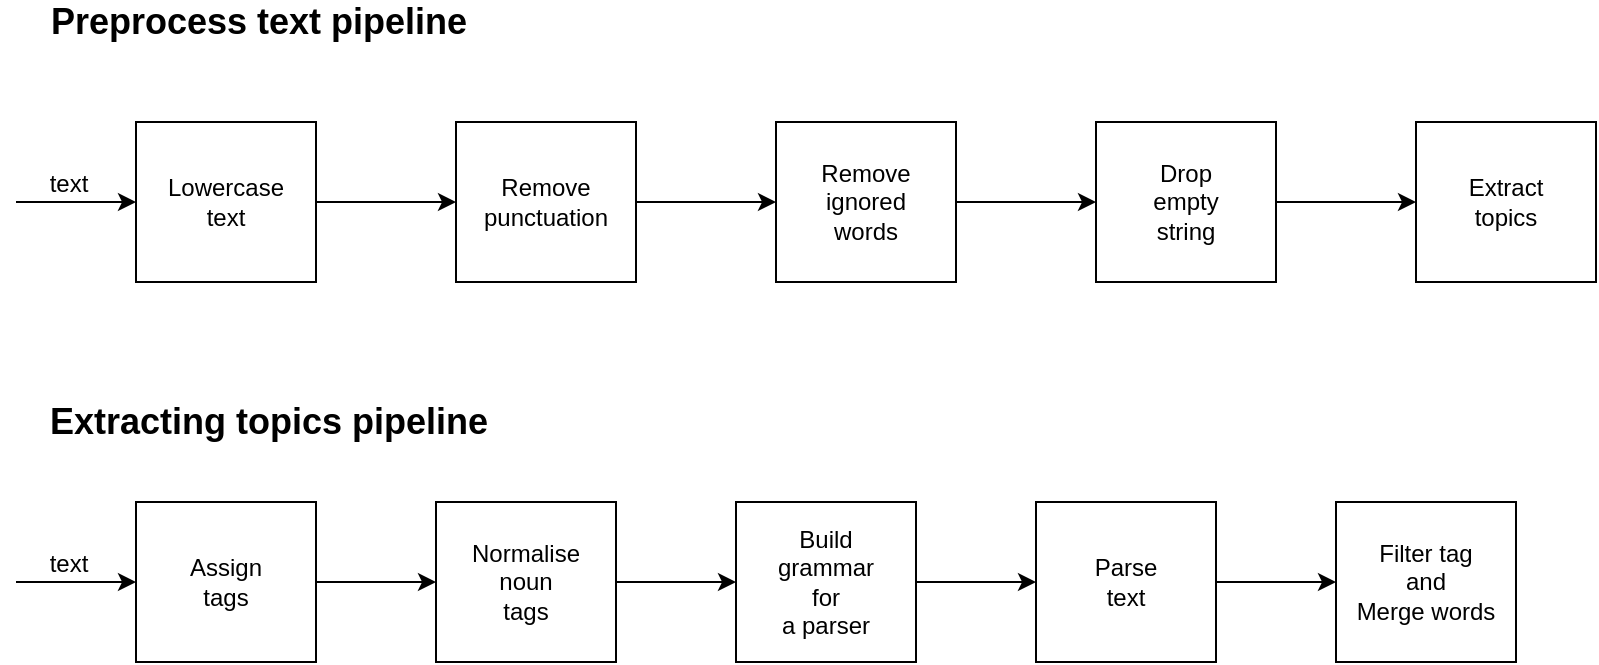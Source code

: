 <mxfile version="13.3.0" type="device"><diagram id="BHaLlyVFZT3V_qTY4w28" name="Page-1"><mxGraphModel dx="643" dy="773" grid="1" gridSize="10" guides="1" tooltips="1" connect="1" arrows="1" fold="1" page="1" pageScale="1" pageWidth="850" pageHeight="1100" math="0" shadow="0"><root><mxCell id="0"/><mxCell id="1" parent="0"/><mxCell id="aHCFtSkAUwtNv1EN215M-12" style="edgeStyle=orthogonalEdgeStyle;rounded=0;orthogonalLoop=1;jettySize=auto;html=1;exitX=1;exitY=0.5;exitDx=0;exitDy=0;entryX=0;entryY=0.5;entryDx=0;entryDy=0;" edge="1" parent="1" source="aHCFtSkAUwtNv1EN215M-7" target="aHCFtSkAUwtNv1EN215M-9"><mxGeometry relative="1" as="geometry"/></mxCell><mxCell id="aHCFtSkAUwtNv1EN215M-7" value="Lowercase&lt;br&gt;text" style="rounded=0;whiteSpace=wrap;html=1;" vertex="1" parent="1"><mxGeometry x="90" y="120" width="90" height="80" as="geometry"/></mxCell><mxCell id="aHCFtSkAUwtNv1EN215M-8" value="" style="endArrow=classic;html=1;entryX=0;entryY=0.5;entryDx=0;entryDy=0;" edge="1" parent="1" target="aHCFtSkAUwtNv1EN215M-7"><mxGeometry width="50" height="50" relative="1" as="geometry"><mxPoint x="30" y="160" as="sourcePoint"/><mxPoint x="330" y="370" as="targetPoint"/></mxGeometry></mxCell><mxCell id="aHCFtSkAUwtNv1EN215M-14" style="edgeStyle=orthogonalEdgeStyle;rounded=0;orthogonalLoop=1;jettySize=auto;html=1;exitX=1;exitY=0.5;exitDx=0;exitDy=0;" edge="1" parent="1" source="aHCFtSkAUwtNv1EN215M-9" target="aHCFtSkAUwtNv1EN215M-13"><mxGeometry relative="1" as="geometry"/></mxCell><mxCell id="aHCFtSkAUwtNv1EN215M-9" value="Remove&lt;br&gt;punctuation" style="rounded=0;whiteSpace=wrap;html=1;" vertex="1" parent="1"><mxGeometry x="250" y="120" width="90" height="80" as="geometry"/></mxCell><mxCell id="aHCFtSkAUwtNv1EN215M-16" style="edgeStyle=orthogonalEdgeStyle;rounded=0;orthogonalLoop=1;jettySize=auto;html=1;exitX=1;exitY=0.5;exitDx=0;exitDy=0;" edge="1" parent="1" source="aHCFtSkAUwtNv1EN215M-13" target="aHCFtSkAUwtNv1EN215M-15"><mxGeometry relative="1" as="geometry"/></mxCell><mxCell id="aHCFtSkAUwtNv1EN215M-13" value="Remove&lt;br&gt;ignored&lt;br&gt;words" style="rounded=0;whiteSpace=wrap;html=1;" vertex="1" parent="1"><mxGeometry x="410" y="120" width="90" height="80" as="geometry"/></mxCell><mxCell id="aHCFtSkAUwtNv1EN215M-19" style="edgeStyle=orthogonalEdgeStyle;rounded=0;orthogonalLoop=1;jettySize=auto;html=1;exitX=1;exitY=0.5;exitDx=0;exitDy=0;entryX=0;entryY=0.5;entryDx=0;entryDy=0;" edge="1" parent="1" source="aHCFtSkAUwtNv1EN215M-15" target="aHCFtSkAUwtNv1EN215M-18"><mxGeometry relative="1" as="geometry"/></mxCell><mxCell id="aHCFtSkAUwtNv1EN215M-15" value="Drop&lt;br&gt;empty&lt;br&gt;string" style="rounded=0;whiteSpace=wrap;html=1;" vertex="1" parent="1"><mxGeometry x="570" y="120" width="90" height="80" as="geometry"/></mxCell><mxCell id="aHCFtSkAUwtNv1EN215M-17" value="text" style="text;html=1;align=center;verticalAlign=middle;resizable=0;points=[];autosize=1;" vertex="1" parent="1"><mxGeometry x="41" y="141" width="30" height="20" as="geometry"/></mxCell><mxCell id="aHCFtSkAUwtNv1EN215M-18" value="Extract&lt;br&gt;topics" style="rounded=0;whiteSpace=wrap;html=1;" vertex="1" parent="1"><mxGeometry x="730" y="120" width="90" height="80" as="geometry"/></mxCell><mxCell id="aHCFtSkAUwtNv1EN215M-21" value="&lt;b&gt;&lt;font style=&quot;font-size: 18px&quot;&gt;Preprocess text pipeline&lt;/font&gt;&lt;/b&gt;" style="text;html=1;align=center;verticalAlign=middle;resizable=0;points=[];autosize=1;" vertex="1" parent="1"><mxGeometry x="41" y="60" width="220" height="20" as="geometry"/></mxCell><mxCell id="aHCFtSkAUwtNv1EN215M-22" value="&lt;span style=&quot;font-size: 18px&quot;&gt;&lt;b&gt;Extracting topics pipeline&lt;/b&gt;&lt;/span&gt;" style="text;html=1;align=center;verticalAlign=middle;resizable=0;points=[];autosize=1;" vertex="1" parent="1"><mxGeometry x="41" y="260" width="230" height="20" as="geometry"/></mxCell><mxCell id="aHCFtSkAUwtNv1EN215M-28" style="edgeStyle=orthogonalEdgeStyle;rounded=0;orthogonalLoop=1;jettySize=auto;html=1;exitX=1;exitY=0.5;exitDx=0;exitDy=0;entryX=0;entryY=0.5;entryDx=0;entryDy=0;" edge="1" parent="1" source="aHCFtSkAUwtNv1EN215M-23" target="aHCFtSkAUwtNv1EN215M-27"><mxGeometry relative="1" as="geometry"/></mxCell><mxCell id="aHCFtSkAUwtNv1EN215M-23" value="Assign&lt;br&gt;tags" style="rounded=0;whiteSpace=wrap;html=1;" vertex="1" parent="1"><mxGeometry x="90" y="310" width="90" height="80" as="geometry"/></mxCell><mxCell id="aHCFtSkAUwtNv1EN215M-24" value="" style="endArrow=classic;html=1;entryX=0;entryY=0.5;entryDx=0;entryDy=0;" edge="1" parent="1" target="aHCFtSkAUwtNv1EN215M-23"><mxGeometry width="50" height="50" relative="1" as="geometry"><mxPoint x="30" y="350" as="sourcePoint"/><mxPoint x="260" y="300" as="targetPoint"/></mxGeometry></mxCell><mxCell id="aHCFtSkAUwtNv1EN215M-25" value="text" style="text;html=1;align=center;verticalAlign=middle;resizable=0;points=[];autosize=1;" vertex="1" parent="1"><mxGeometry x="41" y="331" width="30" height="20" as="geometry"/></mxCell><mxCell id="aHCFtSkAUwtNv1EN215M-30" style="edgeStyle=orthogonalEdgeStyle;rounded=0;orthogonalLoop=1;jettySize=auto;html=1;exitX=1;exitY=0.5;exitDx=0;exitDy=0;entryX=0;entryY=0.5;entryDx=0;entryDy=0;" edge="1" parent="1" source="aHCFtSkAUwtNv1EN215M-27" target="aHCFtSkAUwtNv1EN215M-29"><mxGeometry relative="1" as="geometry"/></mxCell><mxCell id="aHCFtSkAUwtNv1EN215M-27" value="Normalise&lt;br&gt;noun&lt;br&gt;tags" style="rounded=0;whiteSpace=wrap;html=1;" vertex="1" parent="1"><mxGeometry x="240" y="310" width="90" height="80" as="geometry"/></mxCell><mxCell id="aHCFtSkAUwtNv1EN215M-32" style="edgeStyle=orthogonalEdgeStyle;rounded=0;orthogonalLoop=1;jettySize=auto;html=1;exitX=1;exitY=0.5;exitDx=0;exitDy=0;entryX=0;entryY=0.5;entryDx=0;entryDy=0;" edge="1" parent="1" source="aHCFtSkAUwtNv1EN215M-29" target="aHCFtSkAUwtNv1EN215M-31"><mxGeometry relative="1" as="geometry"/></mxCell><mxCell id="aHCFtSkAUwtNv1EN215M-29" value="Build&lt;br&gt;grammar&lt;br&gt;for&lt;br&gt;a parser" style="rounded=0;whiteSpace=wrap;html=1;" vertex="1" parent="1"><mxGeometry x="390" y="310" width="90" height="80" as="geometry"/></mxCell><mxCell id="aHCFtSkAUwtNv1EN215M-34" style="edgeStyle=orthogonalEdgeStyle;rounded=0;orthogonalLoop=1;jettySize=auto;html=1;exitX=1;exitY=0.5;exitDx=0;exitDy=0;" edge="1" parent="1" source="aHCFtSkAUwtNv1EN215M-31" target="aHCFtSkAUwtNv1EN215M-33"><mxGeometry relative="1" as="geometry"/></mxCell><mxCell id="aHCFtSkAUwtNv1EN215M-31" value="Parse&lt;br&gt;text" style="rounded=0;whiteSpace=wrap;html=1;" vertex="1" parent="1"><mxGeometry x="540" y="310" width="90" height="80" as="geometry"/></mxCell><mxCell id="aHCFtSkAUwtNv1EN215M-33" value="Filter tag&lt;br&gt;and&lt;br&gt;Merge words" style="rounded=0;whiteSpace=wrap;html=1;" vertex="1" parent="1"><mxGeometry x="690" y="310" width="90" height="80" as="geometry"/></mxCell></root></mxGraphModel></diagram></mxfile>